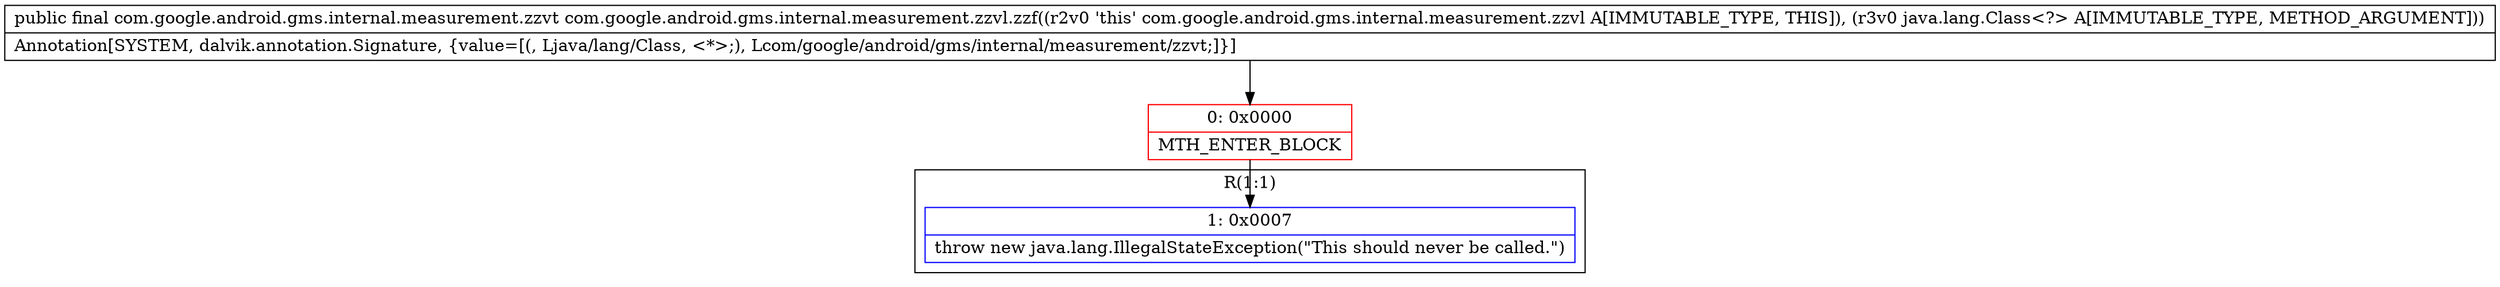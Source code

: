 digraph "CFG forcom.google.android.gms.internal.measurement.zzvl.zzf(Ljava\/lang\/Class;)Lcom\/google\/android\/gms\/internal\/measurement\/zzvt;" {
subgraph cluster_Region_341620791 {
label = "R(1:1)";
node [shape=record,color=blue];
Node_1 [shape=record,label="{1\:\ 0x0007|throw new java.lang.IllegalStateException(\"This should never be called.\")\l}"];
}
Node_0 [shape=record,color=red,label="{0\:\ 0x0000|MTH_ENTER_BLOCK\l}"];
MethodNode[shape=record,label="{public final com.google.android.gms.internal.measurement.zzvt com.google.android.gms.internal.measurement.zzvl.zzf((r2v0 'this' com.google.android.gms.internal.measurement.zzvl A[IMMUTABLE_TYPE, THIS]), (r3v0 java.lang.Class\<?\> A[IMMUTABLE_TYPE, METHOD_ARGUMENT]))  | Annotation[SYSTEM, dalvik.annotation.Signature, \{value=[(, Ljava\/lang\/Class, \<*\>;), Lcom\/google\/android\/gms\/internal\/measurement\/zzvt;]\}]\l}"];
MethodNode -> Node_0;
Node_0 -> Node_1;
}

